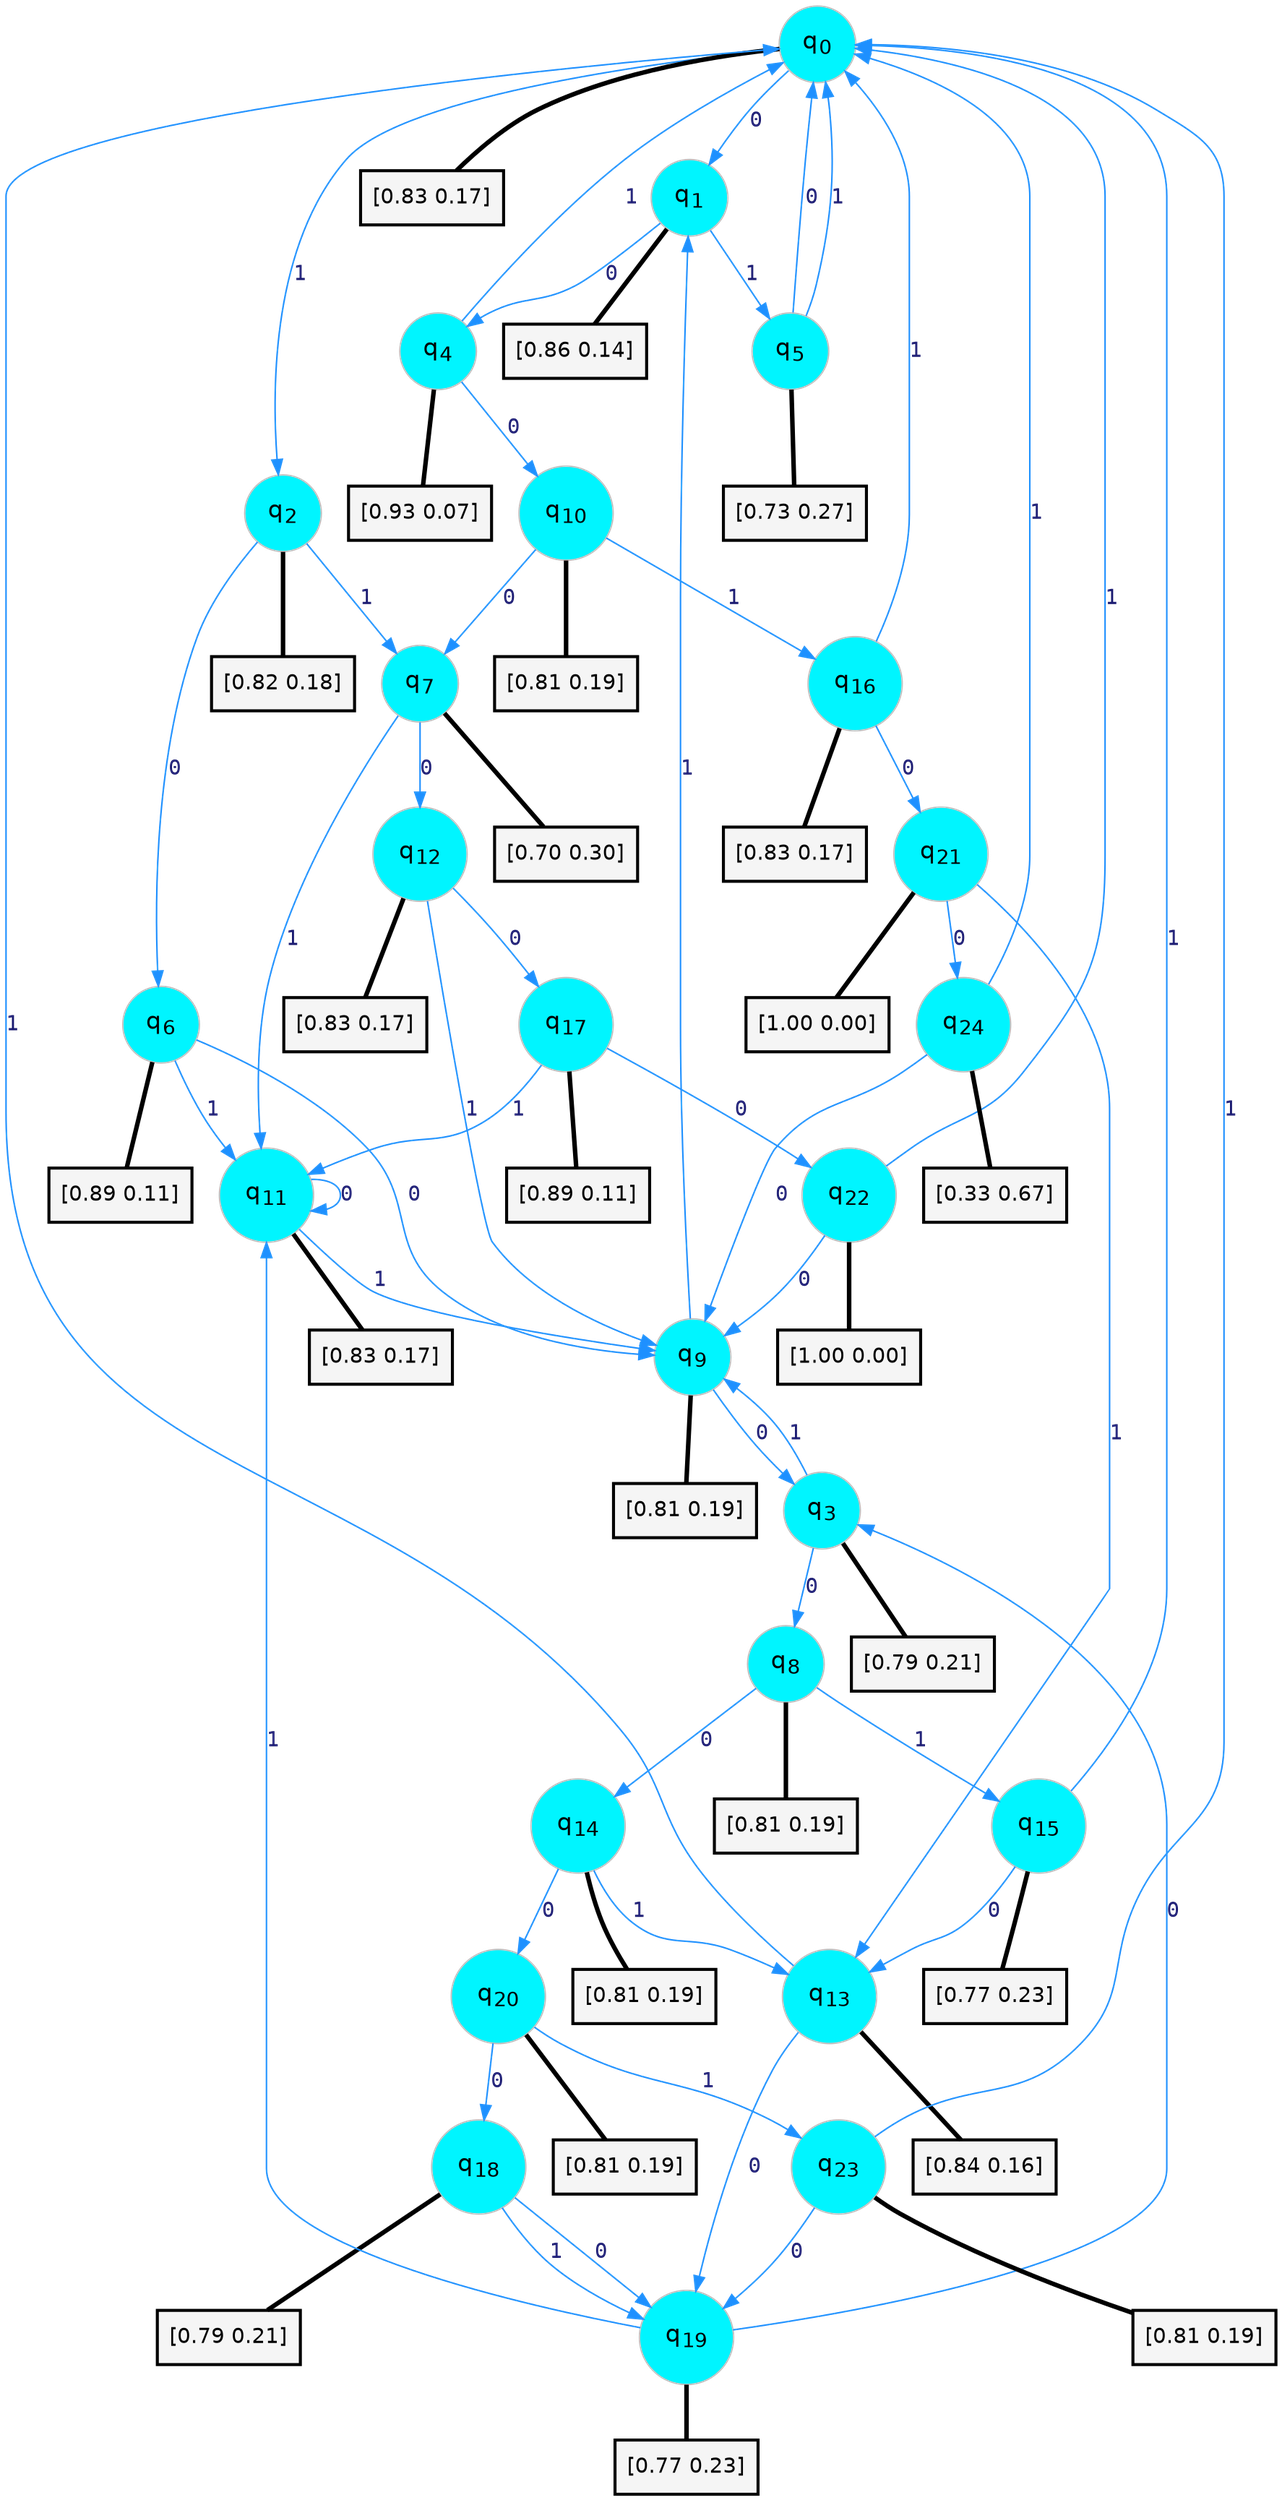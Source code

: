 digraph G {
graph [
bgcolor=transparent, dpi=300, rankdir=TD, size="40,25"];
node [
color=gray, fillcolor=turquoise1, fontcolor=black, fontname=Helvetica, fontsize=16, fontweight=bold, shape=circle, style=filled];
edge [
arrowsize=1, color=dodgerblue1, fontcolor=midnightblue, fontname=courier, fontweight=bold, penwidth=1, style=solid, weight=20];
0[label=<q<SUB>0</SUB>>];
1[label=<q<SUB>1</SUB>>];
2[label=<q<SUB>2</SUB>>];
3[label=<q<SUB>3</SUB>>];
4[label=<q<SUB>4</SUB>>];
5[label=<q<SUB>5</SUB>>];
6[label=<q<SUB>6</SUB>>];
7[label=<q<SUB>7</SUB>>];
8[label=<q<SUB>8</SUB>>];
9[label=<q<SUB>9</SUB>>];
10[label=<q<SUB>10</SUB>>];
11[label=<q<SUB>11</SUB>>];
12[label=<q<SUB>12</SUB>>];
13[label=<q<SUB>13</SUB>>];
14[label=<q<SUB>14</SUB>>];
15[label=<q<SUB>15</SUB>>];
16[label=<q<SUB>16</SUB>>];
17[label=<q<SUB>17</SUB>>];
18[label=<q<SUB>18</SUB>>];
19[label=<q<SUB>19</SUB>>];
20[label=<q<SUB>20</SUB>>];
21[label=<q<SUB>21</SUB>>];
22[label=<q<SUB>22</SUB>>];
23[label=<q<SUB>23</SUB>>];
24[label=<q<SUB>24</SUB>>];
25[label="[0.83 0.17]", shape=box,fontcolor=black, fontname=Helvetica, fontsize=14, penwidth=2, fillcolor=whitesmoke,color=black];
26[label="[0.86 0.14]", shape=box,fontcolor=black, fontname=Helvetica, fontsize=14, penwidth=2, fillcolor=whitesmoke,color=black];
27[label="[0.82 0.18]", shape=box,fontcolor=black, fontname=Helvetica, fontsize=14, penwidth=2, fillcolor=whitesmoke,color=black];
28[label="[0.79 0.21]", shape=box,fontcolor=black, fontname=Helvetica, fontsize=14, penwidth=2, fillcolor=whitesmoke,color=black];
29[label="[0.93 0.07]", shape=box,fontcolor=black, fontname=Helvetica, fontsize=14, penwidth=2, fillcolor=whitesmoke,color=black];
30[label="[0.73 0.27]", shape=box,fontcolor=black, fontname=Helvetica, fontsize=14, penwidth=2, fillcolor=whitesmoke,color=black];
31[label="[0.89 0.11]", shape=box,fontcolor=black, fontname=Helvetica, fontsize=14, penwidth=2, fillcolor=whitesmoke,color=black];
32[label="[0.70 0.30]", shape=box,fontcolor=black, fontname=Helvetica, fontsize=14, penwidth=2, fillcolor=whitesmoke,color=black];
33[label="[0.81 0.19]", shape=box,fontcolor=black, fontname=Helvetica, fontsize=14, penwidth=2, fillcolor=whitesmoke,color=black];
34[label="[0.81 0.19]", shape=box,fontcolor=black, fontname=Helvetica, fontsize=14, penwidth=2, fillcolor=whitesmoke,color=black];
35[label="[0.81 0.19]", shape=box,fontcolor=black, fontname=Helvetica, fontsize=14, penwidth=2, fillcolor=whitesmoke,color=black];
36[label="[0.83 0.17]", shape=box,fontcolor=black, fontname=Helvetica, fontsize=14, penwidth=2, fillcolor=whitesmoke,color=black];
37[label="[0.83 0.17]", shape=box,fontcolor=black, fontname=Helvetica, fontsize=14, penwidth=2, fillcolor=whitesmoke,color=black];
38[label="[0.84 0.16]", shape=box,fontcolor=black, fontname=Helvetica, fontsize=14, penwidth=2, fillcolor=whitesmoke,color=black];
39[label="[0.81 0.19]", shape=box,fontcolor=black, fontname=Helvetica, fontsize=14, penwidth=2, fillcolor=whitesmoke,color=black];
40[label="[0.77 0.23]", shape=box,fontcolor=black, fontname=Helvetica, fontsize=14, penwidth=2, fillcolor=whitesmoke,color=black];
41[label="[0.83 0.17]", shape=box,fontcolor=black, fontname=Helvetica, fontsize=14, penwidth=2, fillcolor=whitesmoke,color=black];
42[label="[0.89 0.11]", shape=box,fontcolor=black, fontname=Helvetica, fontsize=14, penwidth=2, fillcolor=whitesmoke,color=black];
43[label="[0.79 0.21]", shape=box,fontcolor=black, fontname=Helvetica, fontsize=14, penwidth=2, fillcolor=whitesmoke,color=black];
44[label="[0.77 0.23]", shape=box,fontcolor=black, fontname=Helvetica, fontsize=14, penwidth=2, fillcolor=whitesmoke,color=black];
45[label="[0.81 0.19]", shape=box,fontcolor=black, fontname=Helvetica, fontsize=14, penwidth=2, fillcolor=whitesmoke,color=black];
46[label="[1.00 0.00]", shape=box,fontcolor=black, fontname=Helvetica, fontsize=14, penwidth=2, fillcolor=whitesmoke,color=black];
47[label="[1.00 0.00]", shape=box,fontcolor=black, fontname=Helvetica, fontsize=14, penwidth=2, fillcolor=whitesmoke,color=black];
48[label="[0.81 0.19]", shape=box,fontcolor=black, fontname=Helvetica, fontsize=14, penwidth=2, fillcolor=whitesmoke,color=black];
49[label="[0.33 0.67]", shape=box,fontcolor=black, fontname=Helvetica, fontsize=14, penwidth=2, fillcolor=whitesmoke,color=black];
0->1 [label=0];
0->2 [label=1];
0->25 [arrowhead=none, penwidth=3,color=black];
1->4 [label=0];
1->5 [label=1];
1->26 [arrowhead=none, penwidth=3,color=black];
2->6 [label=0];
2->7 [label=1];
2->27 [arrowhead=none, penwidth=3,color=black];
3->8 [label=0];
3->9 [label=1];
3->28 [arrowhead=none, penwidth=3,color=black];
4->10 [label=0];
4->0 [label=1];
4->29 [arrowhead=none, penwidth=3,color=black];
5->0 [label=0];
5->0 [label=1];
5->30 [arrowhead=none, penwidth=3,color=black];
6->9 [label=0];
6->11 [label=1];
6->31 [arrowhead=none, penwidth=3,color=black];
7->12 [label=0];
7->11 [label=1];
7->32 [arrowhead=none, penwidth=3,color=black];
8->14 [label=0];
8->15 [label=1];
8->33 [arrowhead=none, penwidth=3,color=black];
9->3 [label=0];
9->1 [label=1];
9->34 [arrowhead=none, penwidth=3,color=black];
10->7 [label=0];
10->16 [label=1];
10->35 [arrowhead=none, penwidth=3,color=black];
11->11 [label=0];
11->9 [label=1];
11->36 [arrowhead=none, penwidth=3,color=black];
12->17 [label=0];
12->9 [label=1];
12->37 [arrowhead=none, penwidth=3,color=black];
13->19 [label=0];
13->0 [label=1];
13->38 [arrowhead=none, penwidth=3,color=black];
14->20 [label=0];
14->13 [label=1];
14->39 [arrowhead=none, penwidth=3,color=black];
15->13 [label=0];
15->0 [label=1];
15->40 [arrowhead=none, penwidth=3,color=black];
16->21 [label=0];
16->0 [label=1];
16->41 [arrowhead=none, penwidth=3,color=black];
17->22 [label=0];
17->11 [label=1];
17->42 [arrowhead=none, penwidth=3,color=black];
18->19 [label=0];
18->19 [label=1];
18->43 [arrowhead=none, penwidth=3,color=black];
19->3 [label=0];
19->11 [label=1];
19->44 [arrowhead=none, penwidth=3,color=black];
20->18 [label=0];
20->23 [label=1];
20->45 [arrowhead=none, penwidth=3,color=black];
21->24 [label=0];
21->13 [label=1];
21->46 [arrowhead=none, penwidth=3,color=black];
22->9 [label=0];
22->0 [label=1];
22->47 [arrowhead=none, penwidth=3,color=black];
23->19 [label=0];
23->0 [label=1];
23->48 [arrowhead=none, penwidth=3,color=black];
24->9 [label=0];
24->0 [label=1];
24->49 [arrowhead=none, penwidth=3,color=black];
}
